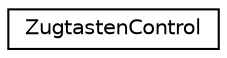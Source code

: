 digraph "Grafische Darstellung der Klassenhierarchie"
{
 // LATEX_PDF_SIZE
  edge [fontname="Helvetica",fontsize="10",labelfontname="Helvetica",labelfontsize="10"];
  node [fontname="Helvetica",fontsize="10",shape=record];
  rankdir="LR";
  Node0 [label="ZugtastenControl",height=0.2,width=0.4,color="black", fillcolor="white", style="filled",URL="$class_zugtasten_control.html",tooltip=" "];
}

